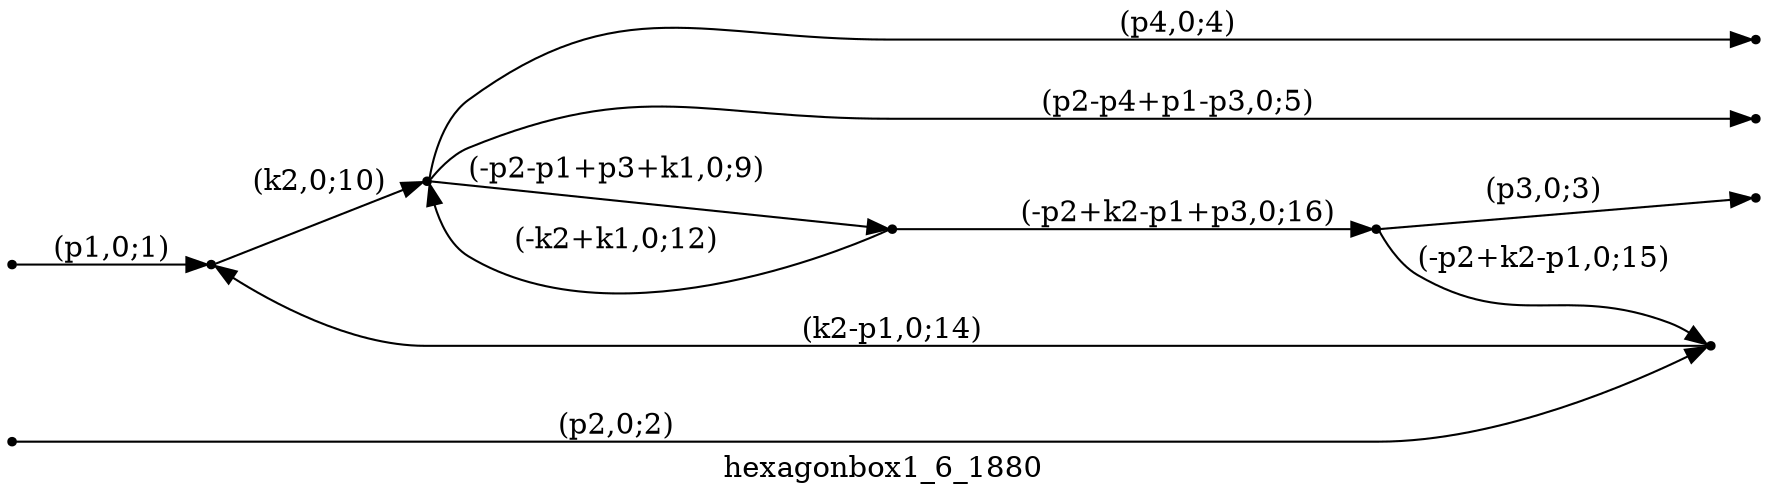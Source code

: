 digraph hexagonbox1_6_1880 {
  label="hexagonbox1_6_1880";
  rankdir="LR";
  subgraph edges {
    -1 -> 3 [label="(p1,0;1)"];
    -2 -> 4 [label="(p2,0;2)"];
    5 -> -3 [label="(p3,0;3)"];
    1 -> -4 [label="(p4,0;4)"];
    1 -> -5 [label="(p2-p4+p1-p3,0;5)"];
    1 -> 2 [label="(-p2-p1+p3+k1,0;9)"];
    3 -> 1 [label="(k2,0;10)"];
    2 -> 1 [label="(-k2+k1,0;12)"];
    4 -> 3 [label="(k2-p1,0;14)"];
    5 -> 4 [label="(-p2+k2-p1,0;15)"];
    2 -> 5 [label="(-p2+k2-p1+p3,0;16)"];
  }
  subgraph incoming { rank="source"; -1; -2; }
  subgraph outgoing { rank="sink"; -3; -4; -5; }
-5 [shape=point];
-4 [shape=point];
-3 [shape=point];
-2 [shape=point];
-1 [shape=point];
1 [shape=point];
2 [shape=point];
3 [shape=point];
4 [shape=point];
5 [shape=point];
}

